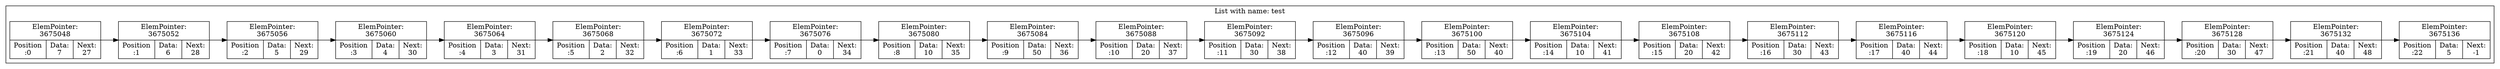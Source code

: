 digraph G{
rankdir=LR;
subgraph clusterlist {
0 [shape=record, label="ElemPointer:\n3675048 | {Position\n:0 | Data:\n7 | Next:\n27}"];
0->1
1 [shape=record, label="ElemPointer:\n3675052 | {Position\n:1 | Data:\n6 | Next:\n28}"];
1->2
2 [shape=record, label="ElemPointer:\n3675056 | {Position\n:2 | Data:\n5 | Next:\n29}"];
2->3
3 [shape=record, label="ElemPointer:\n3675060 | {Position\n:3 | Data:\n4 | Next:\n30}"];
3->4
4 [shape=record, label="ElemPointer:\n3675064 | {Position\n:4 | Data:\n3 | Next:\n31}"];
4->5
5 [shape=record, label="ElemPointer:\n3675068 | {Position\n:5 | Data:\n2 | Next:\n32}"];
5->6
6 [shape=record, label="ElemPointer:\n3675072 | {Position\n:6 | Data:\n1 | Next:\n33}"];
6->7
7 [shape=record, label="ElemPointer:\n3675076 | {Position\n:7 | Data:\n0 | Next:\n34}"];
7->8
8 [shape=record, label="ElemPointer:\n3675080 | {Position\n:8 | Data:\n10 | Next:\n35}"];
8->9
9 [shape=record, label="ElemPointer:\n3675084 | {Position\n:9 | Data:\n50 | Next:\n36}"];
9->10
10 [shape=record, label="ElemPointer:\n3675088 | {Position\n:10 | Data:\n20 | Next:\n37}"];
10->11
11 [shape=record, label="ElemPointer:\n3675092 | {Position\n:11 | Data:\n30 | Next:\n38}"];
11->12
12 [shape=record, label="ElemPointer:\n3675096 | {Position\n:12 | Data:\n40 | Next:\n39}"];
12->13
13 [shape=record, label="ElemPointer:\n3675100 | {Position\n:13 | Data:\n50 | Next:\n40}"];
13->14
14 [shape=record, label="ElemPointer:\n3675104 | {Position\n:14 | Data:\n10 | Next:\n41}"];
14->15
15 [shape=record, label="ElemPointer:\n3675108 | {Position\n:15 | Data:\n20 | Next:\n42}"];
15->16
16 [shape=record, label="ElemPointer:\n3675112 | {Position\n:16 | Data:\n30 | Next:\n43}"];
16->17
17 [shape=record, label="ElemPointer:\n3675116 | {Position\n:17 | Data:\n40 | Next:\n44}"];
17->18
18 [shape=record, label="ElemPointer:\n3675120 | {Position\n:18 | Data:\n10 | Next:\n45}"];
18->19
19 [shape=record, label="ElemPointer:\n3675124 | {Position\n:19 | Data:\n20 | Next:\n46}"];
19->20
20 [shape=record, label="ElemPointer:\n3675128 | {Position\n:20 | Data:\n30 | Next:\n47}"];
20->21
21 [shape=record, label="ElemPointer:\n3675132 | {Position\n:21 | Data:\n40 | Next:\n48}"];
21->22
22 [shape=record, label="ElemPointer:\n3675136 | {Position\n:22 | Data:\n5 | Next:\n-1}"];
label = "List with name: test"}
}
